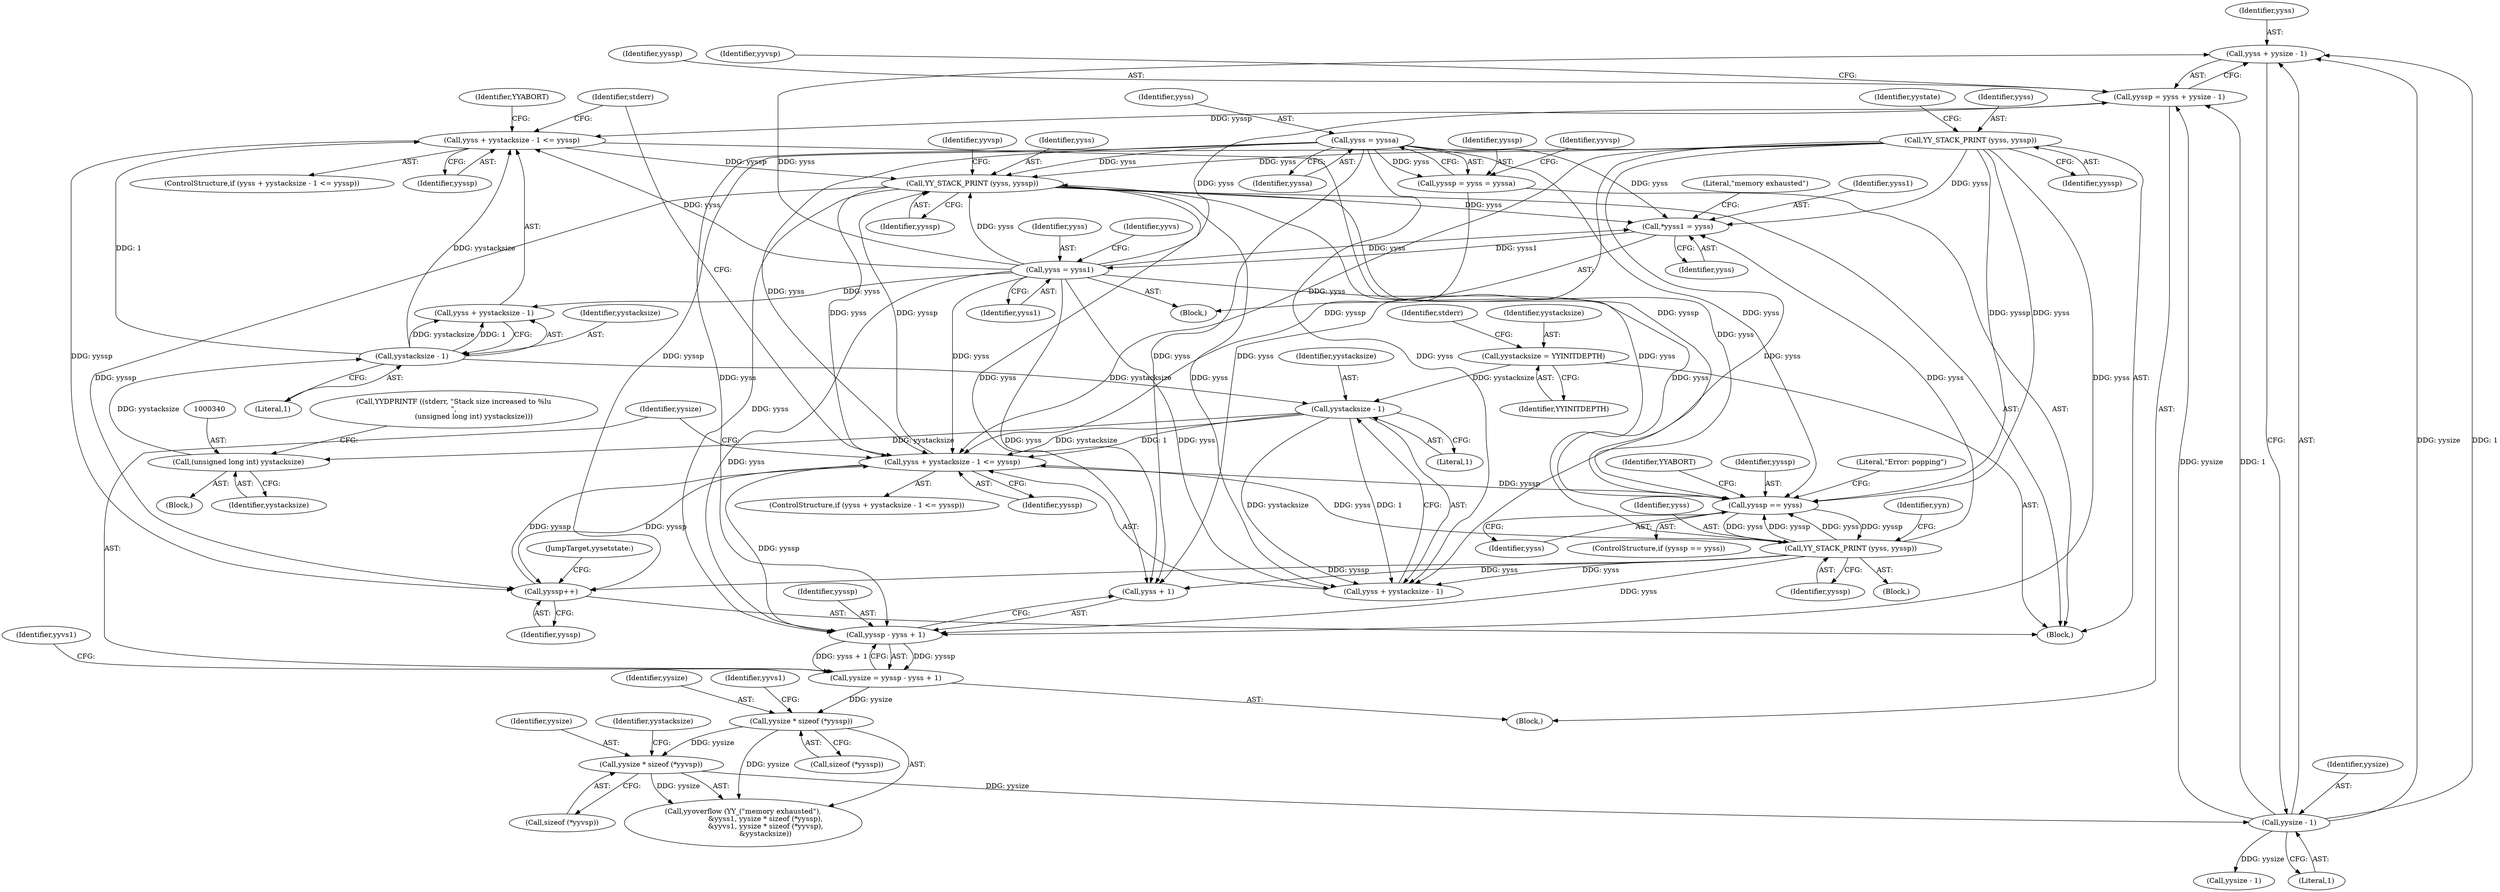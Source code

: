 digraph "0_yara_10e8bd3071677dd1fa76beeef4bc2fc427cea5e7_0@pointer" {
"1000322" [label="(Call,yyss + yysize - 1)"];
"1000314" [label="(Call,yyss = yyss1)"];
"1000292" [label="(Call,*yyss1 = yyss)"];
"1001356" [label="(Call,YY_STACK_PRINT (yyss, yyssp))"];
"1001466" [label="(Call,YY_STACK_PRINT (yyss, yyssp))"];
"1001537" [label="(Call,YY_STACK_PRINT (yyss, yyssp))"];
"1001519" [label="(Call,yyssp == yyss)"];
"1000343" [label="(Call,yyss + yystacksize - 1 <= yyssp)"];
"1000346" [label="(Call,yystacksize - 1)"];
"1000339" [label="(Call,(unsigned long int) yystacksize)"];
"1000273" [label="(Call,yystacksize - 1)"];
"1000241" [label="(Call,yystacksize = YYINITDEPTH)"];
"1000320" [label="(Call,yyssp = yyss + yysize - 1)"];
"1000324" [label="(Call,yysize - 1)"];
"1000307" [label="(Call,yysize * sizeof (*yyvsp))"];
"1000300" [label="(Call,yysize * sizeof (*yyssp))"];
"1000279" [label="(Call,yysize = yyssp - yyss + 1)"];
"1000281" [label="(Call,yyssp - yyss + 1)"];
"1000270" [label="(Call,yyss + yystacksize - 1 <= yyssp)"];
"1000233" [label="(Call,yyss = yyssa)"];
"1000262" [label="(Call,yyssp++)"];
"1000231" [label="(Call,yyssp = yyss = yyssa)"];
"1000342" [label="(ControlStructure,if (yyss + yystacksize - 1 <= yyssp))"];
"1000343" [label="(Call,yyss + yystacksize - 1 <= yyssp)"];
"1000277" [label="(Block,)"];
"1001481" [label="(Identifier,yyn)"];
"1000282" [label="(Identifier,yyssp)"];
"1000276" [label="(Identifier,yyssp)"];
"1001524" [label="(Literal,\"Error: popping\")"];
"1000347" [label="(Identifier,yystacksize)"];
"1000325" [label="(Identifier,yysize)"];
"1000294" [label="(Identifier,yyss)"];
"1000197" [label="(Block,)"];
"1001537" [label="(Call,YY_STACK_PRINT (yyss, yyssp))"];
"1001362" [label="(Identifier,yyvsp)"];
"1000308" [label="(Identifier,yysize)"];
"1000300" [label="(Call,yysize * sizeof (*yyssp))"];
"1000309" [label="(Call,sizeof (*yyvsp))"];
"1000334" [label="(Call,YYDPRINTF ((stderr, \"Stack size increased to %lu\n\",\n                  (unsigned long int) yystacksize)))"];
"1000234" [label="(Identifier,yyss)"];
"1000337" [label="(Block,)"];
"1001467" [label="(Identifier,yyss)"];
"1001522" [label="(Identifier,YYABORT)"];
"1001519" [label="(Call,yyssp == yyss)"];
"1000241" [label="(Call,yystacksize = YYINITDEPTH)"];
"1001470" [label="(Identifier,yystate)"];
"1000269" [label="(ControlStructure,if (yyss + yystacksize - 1 <= yyssp))"];
"1000232" [label="(Identifier,yyssp)"];
"1000275" [label="(Literal,1)"];
"1000233" [label="(Call,yyss = yyssa)"];
"1000306" [label="(Identifier,yyvs1)"];
"1000322" [label="(Call,yyss + yysize - 1)"];
"1000350" [label="(Identifier,YYABORT)"];
"1000271" [label="(Call,yyss + yystacksize - 1)"];
"1000328" [label="(Identifier,yyvsp)"];
"1000280" [label="(Identifier,yysize)"];
"1000231" [label="(Call,yyssp = yyss = yyssa)"];
"1000318" [label="(Identifier,yyvs)"];
"1000314" [label="(Call,yyss = yyss1)"];
"1001521" [label="(Identifier,yyss)"];
"1000262" [label="(Call,yyssp++)"];
"1000323" [label="(Identifier,yyss)"];
"1001468" [label="(Identifier,yyssp)"];
"1000341" [label="(Identifier,yystacksize)"];
"1000286" [label="(Block,)"];
"1000346" [label="(Call,yystacksize - 1)"];
"1000246" [label="(Identifier,stderr)"];
"1001356" [label="(Call,YY_STACK_PRINT (yyss, yyssp))"];
"1000263" [label="(Identifier,yyssp)"];
"1000320" [label="(Call,yyssp = yyss + yysize - 1)"];
"1000307" [label="(Call,yysize * sizeof (*yyvsp))"];
"1000344" [label="(Call,yyss + yystacksize - 1)"];
"1000349" [label="(Identifier,yyssp)"];
"1000281" [label="(Call,yyssp - yyss + 1)"];
"1000331" [label="(Call,yysize - 1)"];
"1000289" [label="(Identifier,yyvs1)"];
"1000292" [label="(Call,*yyss1 = yyss)"];
"1001518" [label="(ControlStructure,if (yyssp == yyss))"];
"1000293" [label="(Identifier,yyss1)"];
"1000279" [label="(Call,yysize = yyssp - yyss + 1)"];
"1001539" [label="(Identifier,yyssp)"];
"1001538" [label="(Identifier,yyss)"];
"1000321" [label="(Identifier,yyssp)"];
"1000264" [label="(JumpTarget,yysetstate:)"];
"1000295" [label="(Call,yyoverflow (YY_(\"memory exhausted\"),\n                    &yyss1, yysize * sizeof (*yyssp),\n                    &yyvs1, yysize * sizeof (*yyvsp),\n                    &yystacksize))"];
"1000242" [label="(Identifier,yystacksize)"];
"1000274" [label="(Identifier,yystacksize)"];
"1000339" [label="(Call,(unsigned long int) yystacksize)"];
"1001479" [label="(Block,)"];
"1001358" [label="(Identifier,yyssp)"];
"1000273" [label="(Call,yystacksize - 1)"];
"1000283" [label="(Call,yyss + 1)"];
"1000270" [label="(Call,yyss + yystacksize - 1 <= yyssp)"];
"1000324" [label="(Call,yysize - 1)"];
"1000235" [label="(Identifier,yyssa)"];
"1000326" [label="(Literal,1)"];
"1000348" [label="(Literal,1)"];
"1000297" [label="(Literal,\"memory exhausted\")"];
"1001466" [label="(Call,YY_STACK_PRINT (yyss, yyssp))"];
"1000315" [label="(Identifier,yyss)"];
"1000302" [label="(Call,sizeof (*yyssp))"];
"1000301" [label="(Identifier,yysize)"];
"1000237" [label="(Identifier,yyvsp)"];
"1000313" [label="(Identifier,yystacksize)"];
"1000316" [label="(Identifier,yyss1)"];
"1000353" [label="(Identifier,stderr)"];
"1000243" [label="(Identifier,YYINITDEPTH)"];
"1001520" [label="(Identifier,yyssp)"];
"1001357" [label="(Identifier,yyss)"];
"1000322" -> "1000320"  [label="AST: "];
"1000322" -> "1000324"  [label="CFG: "];
"1000323" -> "1000322"  [label="AST: "];
"1000324" -> "1000322"  [label="AST: "];
"1000320" -> "1000322"  [label="CFG: "];
"1000314" -> "1000322"  [label="DDG: yyss"];
"1000324" -> "1000322"  [label="DDG: yysize"];
"1000324" -> "1000322"  [label="DDG: 1"];
"1000314" -> "1000286"  [label="AST: "];
"1000314" -> "1000316"  [label="CFG: "];
"1000315" -> "1000314"  [label="AST: "];
"1000316" -> "1000314"  [label="AST: "];
"1000318" -> "1000314"  [label="CFG: "];
"1000314" -> "1000270"  [label="DDG: yyss"];
"1000314" -> "1000271"  [label="DDG: yyss"];
"1000314" -> "1000281"  [label="DDG: yyss"];
"1000314" -> "1000283"  [label="DDG: yyss"];
"1000314" -> "1000292"  [label="DDG: yyss"];
"1000292" -> "1000314"  [label="DDG: yyss1"];
"1000314" -> "1000320"  [label="DDG: yyss"];
"1000314" -> "1000343"  [label="DDG: yyss"];
"1000314" -> "1000344"  [label="DDG: yyss"];
"1000314" -> "1001356"  [label="DDG: yyss"];
"1000314" -> "1001519"  [label="DDG: yyss"];
"1000292" -> "1000286"  [label="AST: "];
"1000292" -> "1000294"  [label="CFG: "];
"1000293" -> "1000292"  [label="AST: "];
"1000294" -> "1000292"  [label="AST: "];
"1000297" -> "1000292"  [label="CFG: "];
"1001356" -> "1000292"  [label="DDG: yyss"];
"1001466" -> "1000292"  [label="DDG: yyss"];
"1001537" -> "1000292"  [label="DDG: yyss"];
"1000233" -> "1000292"  [label="DDG: yyss"];
"1001356" -> "1000197"  [label="AST: "];
"1001356" -> "1001358"  [label="CFG: "];
"1001357" -> "1001356"  [label="AST: "];
"1001358" -> "1001356"  [label="AST: "];
"1001362" -> "1001356"  [label="CFG: "];
"1001356" -> "1000262"  [label="DDG: yyssp"];
"1001356" -> "1000270"  [label="DDG: yyss"];
"1001356" -> "1000271"  [label="DDG: yyss"];
"1001356" -> "1000281"  [label="DDG: yyss"];
"1001356" -> "1000283"  [label="DDG: yyss"];
"1001466" -> "1001356"  [label="DDG: yyss"];
"1001537" -> "1001356"  [label="DDG: yyss"];
"1000233" -> "1001356"  [label="DDG: yyss"];
"1000343" -> "1001356"  [label="DDG: yyssp"];
"1000270" -> "1001356"  [label="DDG: yyssp"];
"1001356" -> "1001519"  [label="DDG: yyss"];
"1001466" -> "1000197"  [label="AST: "];
"1001466" -> "1001468"  [label="CFG: "];
"1001467" -> "1001466"  [label="AST: "];
"1001468" -> "1001466"  [label="AST: "];
"1001470" -> "1001466"  [label="CFG: "];
"1001466" -> "1000262"  [label="DDG: yyssp"];
"1001466" -> "1000270"  [label="DDG: yyss"];
"1001466" -> "1000271"  [label="DDG: yyss"];
"1001466" -> "1000281"  [label="DDG: yyss"];
"1001466" -> "1000283"  [label="DDG: yyss"];
"1001466" -> "1001519"  [label="DDG: yyssp"];
"1001466" -> "1001519"  [label="DDG: yyss"];
"1001537" -> "1001479"  [label="AST: "];
"1001537" -> "1001539"  [label="CFG: "];
"1001538" -> "1001537"  [label="AST: "];
"1001539" -> "1001537"  [label="AST: "];
"1001481" -> "1001537"  [label="CFG: "];
"1001537" -> "1000262"  [label="DDG: yyssp"];
"1001537" -> "1000270"  [label="DDG: yyss"];
"1001537" -> "1000271"  [label="DDG: yyss"];
"1001537" -> "1000281"  [label="DDG: yyss"];
"1001537" -> "1000283"  [label="DDG: yyss"];
"1001537" -> "1001519"  [label="DDG: yyssp"];
"1001537" -> "1001519"  [label="DDG: yyss"];
"1001519" -> "1001537"  [label="DDG: yyss"];
"1001519" -> "1001537"  [label="DDG: yyssp"];
"1001519" -> "1001518"  [label="AST: "];
"1001519" -> "1001521"  [label="CFG: "];
"1001520" -> "1001519"  [label="AST: "];
"1001521" -> "1001519"  [label="AST: "];
"1001522" -> "1001519"  [label="CFG: "];
"1001524" -> "1001519"  [label="CFG: "];
"1000343" -> "1001519"  [label="DDG: yyssp"];
"1000270" -> "1001519"  [label="DDG: yyssp"];
"1000233" -> "1001519"  [label="DDG: yyss"];
"1000343" -> "1000342"  [label="AST: "];
"1000343" -> "1000349"  [label="CFG: "];
"1000344" -> "1000343"  [label="AST: "];
"1000349" -> "1000343"  [label="AST: "];
"1000350" -> "1000343"  [label="CFG: "];
"1000353" -> "1000343"  [label="CFG: "];
"1000343" -> "1000262"  [label="DDG: yyssp"];
"1000346" -> "1000343"  [label="DDG: yystacksize"];
"1000346" -> "1000343"  [label="DDG: 1"];
"1000320" -> "1000343"  [label="DDG: yyssp"];
"1000346" -> "1000344"  [label="AST: "];
"1000346" -> "1000348"  [label="CFG: "];
"1000347" -> "1000346"  [label="AST: "];
"1000348" -> "1000346"  [label="AST: "];
"1000344" -> "1000346"  [label="CFG: "];
"1000346" -> "1000273"  [label="DDG: yystacksize"];
"1000346" -> "1000344"  [label="DDG: yystacksize"];
"1000346" -> "1000344"  [label="DDG: 1"];
"1000339" -> "1000346"  [label="DDG: yystacksize"];
"1000339" -> "1000337"  [label="AST: "];
"1000339" -> "1000341"  [label="CFG: "];
"1000340" -> "1000339"  [label="AST: "];
"1000341" -> "1000339"  [label="AST: "];
"1000334" -> "1000339"  [label="CFG: "];
"1000273" -> "1000339"  [label="DDG: yystacksize"];
"1000273" -> "1000271"  [label="AST: "];
"1000273" -> "1000275"  [label="CFG: "];
"1000274" -> "1000273"  [label="AST: "];
"1000275" -> "1000273"  [label="AST: "];
"1000271" -> "1000273"  [label="CFG: "];
"1000273" -> "1000270"  [label="DDG: yystacksize"];
"1000273" -> "1000270"  [label="DDG: 1"];
"1000273" -> "1000271"  [label="DDG: yystacksize"];
"1000273" -> "1000271"  [label="DDG: 1"];
"1000241" -> "1000273"  [label="DDG: yystacksize"];
"1000241" -> "1000197"  [label="AST: "];
"1000241" -> "1000243"  [label="CFG: "];
"1000242" -> "1000241"  [label="AST: "];
"1000243" -> "1000241"  [label="AST: "];
"1000246" -> "1000241"  [label="CFG: "];
"1000320" -> "1000277"  [label="AST: "];
"1000321" -> "1000320"  [label="AST: "];
"1000328" -> "1000320"  [label="CFG: "];
"1000324" -> "1000320"  [label="DDG: yysize"];
"1000324" -> "1000320"  [label="DDG: 1"];
"1000324" -> "1000326"  [label="CFG: "];
"1000325" -> "1000324"  [label="AST: "];
"1000326" -> "1000324"  [label="AST: "];
"1000307" -> "1000324"  [label="DDG: yysize"];
"1000324" -> "1000331"  [label="DDG: yysize"];
"1000307" -> "1000295"  [label="AST: "];
"1000307" -> "1000309"  [label="CFG: "];
"1000308" -> "1000307"  [label="AST: "];
"1000309" -> "1000307"  [label="AST: "];
"1000313" -> "1000307"  [label="CFG: "];
"1000307" -> "1000295"  [label="DDG: yysize"];
"1000300" -> "1000307"  [label="DDG: yysize"];
"1000300" -> "1000295"  [label="AST: "];
"1000300" -> "1000302"  [label="CFG: "];
"1000301" -> "1000300"  [label="AST: "];
"1000302" -> "1000300"  [label="AST: "];
"1000306" -> "1000300"  [label="CFG: "];
"1000300" -> "1000295"  [label="DDG: yysize"];
"1000279" -> "1000300"  [label="DDG: yysize"];
"1000279" -> "1000277"  [label="AST: "];
"1000279" -> "1000281"  [label="CFG: "];
"1000280" -> "1000279"  [label="AST: "];
"1000281" -> "1000279"  [label="AST: "];
"1000289" -> "1000279"  [label="CFG: "];
"1000281" -> "1000279"  [label="DDG: yyssp"];
"1000281" -> "1000279"  [label="DDG: yyss + 1"];
"1000281" -> "1000283"  [label="CFG: "];
"1000282" -> "1000281"  [label="AST: "];
"1000283" -> "1000281"  [label="AST: "];
"1000270" -> "1000281"  [label="DDG: yyssp"];
"1000233" -> "1000281"  [label="DDG: yyss"];
"1000270" -> "1000269"  [label="AST: "];
"1000270" -> "1000276"  [label="CFG: "];
"1000271" -> "1000270"  [label="AST: "];
"1000276" -> "1000270"  [label="AST: "];
"1000280" -> "1000270"  [label="CFG: "];
"1000353" -> "1000270"  [label="CFG: "];
"1000270" -> "1000262"  [label="DDG: yyssp"];
"1000233" -> "1000270"  [label="DDG: yyss"];
"1000262" -> "1000270"  [label="DDG: yyssp"];
"1000231" -> "1000270"  [label="DDG: yyssp"];
"1000233" -> "1000231"  [label="AST: "];
"1000233" -> "1000235"  [label="CFG: "];
"1000234" -> "1000233"  [label="AST: "];
"1000235" -> "1000233"  [label="AST: "];
"1000231" -> "1000233"  [label="CFG: "];
"1000233" -> "1000231"  [label="DDG: yyss"];
"1000233" -> "1000271"  [label="DDG: yyss"];
"1000233" -> "1000283"  [label="DDG: yyss"];
"1000262" -> "1000197"  [label="AST: "];
"1000262" -> "1000263"  [label="CFG: "];
"1000263" -> "1000262"  [label="AST: "];
"1000264" -> "1000262"  [label="CFG: "];
"1000231" -> "1000197"  [label="AST: "];
"1000232" -> "1000231"  [label="AST: "];
"1000237" -> "1000231"  [label="CFG: "];
}
